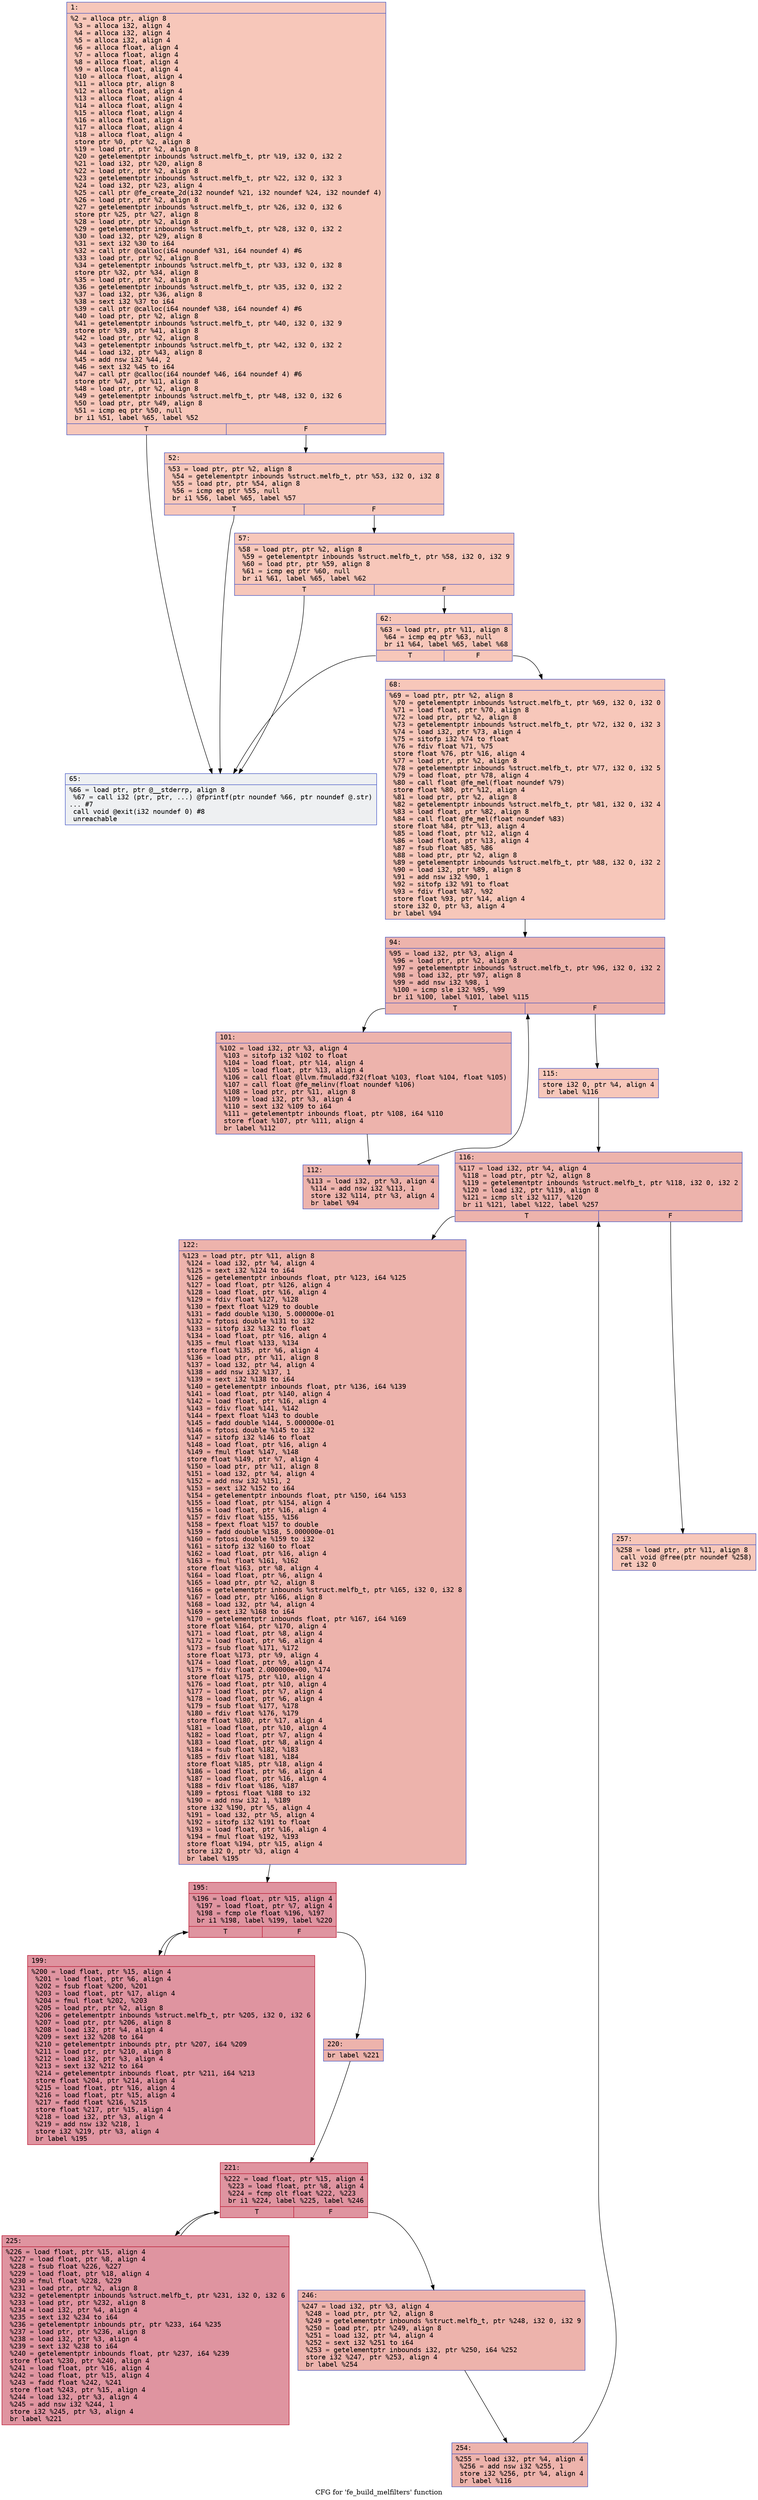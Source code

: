 digraph "CFG for 'fe_build_melfilters' function" {
	label="CFG for 'fe_build_melfilters' function";

	Node0x60000333e260 [shape=record,color="#3d50c3ff", style=filled, fillcolor="#ec7f6370" fontname="Courier",label="{1:\l|  %2 = alloca ptr, align 8\l  %3 = alloca i32, align 4\l  %4 = alloca i32, align 4\l  %5 = alloca i32, align 4\l  %6 = alloca float, align 4\l  %7 = alloca float, align 4\l  %8 = alloca float, align 4\l  %9 = alloca float, align 4\l  %10 = alloca float, align 4\l  %11 = alloca ptr, align 8\l  %12 = alloca float, align 4\l  %13 = alloca float, align 4\l  %14 = alloca float, align 4\l  %15 = alloca float, align 4\l  %16 = alloca float, align 4\l  %17 = alloca float, align 4\l  %18 = alloca float, align 4\l  store ptr %0, ptr %2, align 8\l  %19 = load ptr, ptr %2, align 8\l  %20 = getelementptr inbounds %struct.melfb_t, ptr %19, i32 0, i32 2\l  %21 = load i32, ptr %20, align 8\l  %22 = load ptr, ptr %2, align 8\l  %23 = getelementptr inbounds %struct.melfb_t, ptr %22, i32 0, i32 3\l  %24 = load i32, ptr %23, align 4\l  %25 = call ptr @fe_create_2d(i32 noundef %21, i32 noundef %24, i32 noundef 4)\l  %26 = load ptr, ptr %2, align 8\l  %27 = getelementptr inbounds %struct.melfb_t, ptr %26, i32 0, i32 6\l  store ptr %25, ptr %27, align 8\l  %28 = load ptr, ptr %2, align 8\l  %29 = getelementptr inbounds %struct.melfb_t, ptr %28, i32 0, i32 2\l  %30 = load i32, ptr %29, align 8\l  %31 = sext i32 %30 to i64\l  %32 = call ptr @calloc(i64 noundef %31, i64 noundef 4) #6\l  %33 = load ptr, ptr %2, align 8\l  %34 = getelementptr inbounds %struct.melfb_t, ptr %33, i32 0, i32 8\l  store ptr %32, ptr %34, align 8\l  %35 = load ptr, ptr %2, align 8\l  %36 = getelementptr inbounds %struct.melfb_t, ptr %35, i32 0, i32 2\l  %37 = load i32, ptr %36, align 8\l  %38 = sext i32 %37 to i64\l  %39 = call ptr @calloc(i64 noundef %38, i64 noundef 4) #6\l  %40 = load ptr, ptr %2, align 8\l  %41 = getelementptr inbounds %struct.melfb_t, ptr %40, i32 0, i32 9\l  store ptr %39, ptr %41, align 8\l  %42 = load ptr, ptr %2, align 8\l  %43 = getelementptr inbounds %struct.melfb_t, ptr %42, i32 0, i32 2\l  %44 = load i32, ptr %43, align 8\l  %45 = add nsw i32 %44, 2\l  %46 = sext i32 %45 to i64\l  %47 = call ptr @calloc(i64 noundef %46, i64 noundef 4) #6\l  store ptr %47, ptr %11, align 8\l  %48 = load ptr, ptr %2, align 8\l  %49 = getelementptr inbounds %struct.melfb_t, ptr %48, i32 0, i32 6\l  %50 = load ptr, ptr %49, align 8\l  %51 = icmp eq ptr %50, null\l  br i1 %51, label %65, label %52\l|{<s0>T|<s1>F}}"];
	Node0x60000333e260:s0 -> Node0x60000333e3a0[tooltip="1 -> 65\nProbability 0.00%" ];
	Node0x60000333e260:s1 -> Node0x60000333e2b0[tooltip="1 -> 52\nProbability 100.00%" ];
	Node0x60000333e2b0 [shape=record,color="#3d50c3ff", style=filled, fillcolor="#ec7f6370" fontname="Courier",label="{52:\l|  %53 = load ptr, ptr %2, align 8\l  %54 = getelementptr inbounds %struct.melfb_t, ptr %53, i32 0, i32 8\l  %55 = load ptr, ptr %54, align 8\l  %56 = icmp eq ptr %55, null\l  br i1 %56, label %65, label %57\l|{<s0>T|<s1>F}}"];
	Node0x60000333e2b0:s0 -> Node0x60000333e3a0[tooltip="52 -> 65\nProbability 0.00%" ];
	Node0x60000333e2b0:s1 -> Node0x60000333e300[tooltip="52 -> 57\nProbability 100.00%" ];
	Node0x60000333e300 [shape=record,color="#3d50c3ff", style=filled, fillcolor="#ec7f6370" fontname="Courier",label="{57:\l|  %58 = load ptr, ptr %2, align 8\l  %59 = getelementptr inbounds %struct.melfb_t, ptr %58, i32 0, i32 9\l  %60 = load ptr, ptr %59, align 8\l  %61 = icmp eq ptr %60, null\l  br i1 %61, label %65, label %62\l|{<s0>T|<s1>F}}"];
	Node0x60000333e300:s0 -> Node0x60000333e3a0[tooltip="57 -> 65\nProbability 0.00%" ];
	Node0x60000333e300:s1 -> Node0x60000333e350[tooltip="57 -> 62\nProbability 100.00%" ];
	Node0x60000333e350 [shape=record,color="#3d50c3ff", style=filled, fillcolor="#ec7f6370" fontname="Courier",label="{62:\l|  %63 = load ptr, ptr %11, align 8\l  %64 = icmp eq ptr %63, null\l  br i1 %64, label %65, label %68\l|{<s0>T|<s1>F}}"];
	Node0x60000333e350:s0 -> Node0x60000333e3a0[tooltip="62 -> 65\nProbability 0.00%" ];
	Node0x60000333e350:s1 -> Node0x60000333e3f0[tooltip="62 -> 68\nProbability 100.00%" ];
	Node0x60000333e3a0 [shape=record,color="#3d50c3ff", style=filled, fillcolor="#d9dce170" fontname="Courier",label="{65:\l|  %66 = load ptr, ptr @__stderrp, align 8\l  %67 = call i32 (ptr, ptr, ...) @fprintf(ptr noundef %66, ptr noundef @.str)\l... #7\l  call void @exit(i32 noundef 0) #8\l  unreachable\l}"];
	Node0x60000333e3f0 [shape=record,color="#3d50c3ff", style=filled, fillcolor="#ec7f6370" fontname="Courier",label="{68:\l|  %69 = load ptr, ptr %2, align 8\l  %70 = getelementptr inbounds %struct.melfb_t, ptr %69, i32 0, i32 0\l  %71 = load float, ptr %70, align 8\l  %72 = load ptr, ptr %2, align 8\l  %73 = getelementptr inbounds %struct.melfb_t, ptr %72, i32 0, i32 3\l  %74 = load i32, ptr %73, align 4\l  %75 = sitofp i32 %74 to float\l  %76 = fdiv float %71, %75\l  store float %76, ptr %16, align 4\l  %77 = load ptr, ptr %2, align 8\l  %78 = getelementptr inbounds %struct.melfb_t, ptr %77, i32 0, i32 5\l  %79 = load float, ptr %78, align 4\l  %80 = call float @fe_mel(float noundef %79)\l  store float %80, ptr %12, align 4\l  %81 = load ptr, ptr %2, align 8\l  %82 = getelementptr inbounds %struct.melfb_t, ptr %81, i32 0, i32 4\l  %83 = load float, ptr %82, align 8\l  %84 = call float @fe_mel(float noundef %83)\l  store float %84, ptr %13, align 4\l  %85 = load float, ptr %12, align 4\l  %86 = load float, ptr %13, align 4\l  %87 = fsub float %85, %86\l  %88 = load ptr, ptr %2, align 8\l  %89 = getelementptr inbounds %struct.melfb_t, ptr %88, i32 0, i32 2\l  %90 = load i32, ptr %89, align 8\l  %91 = add nsw i32 %90, 1\l  %92 = sitofp i32 %91 to float\l  %93 = fdiv float %87, %92\l  store float %93, ptr %14, align 4\l  store i32 0, ptr %3, align 4\l  br label %94\l}"];
	Node0x60000333e3f0 -> Node0x60000333e440[tooltip="68 -> 94\nProbability 100.00%" ];
	Node0x60000333e440 [shape=record,color="#3d50c3ff", style=filled, fillcolor="#d6524470" fontname="Courier",label="{94:\l|  %95 = load i32, ptr %3, align 4\l  %96 = load ptr, ptr %2, align 8\l  %97 = getelementptr inbounds %struct.melfb_t, ptr %96, i32 0, i32 2\l  %98 = load i32, ptr %97, align 8\l  %99 = add nsw i32 %98, 1\l  %100 = icmp sle i32 %95, %99\l  br i1 %100, label %101, label %115\l|{<s0>T|<s1>F}}"];
	Node0x60000333e440:s0 -> Node0x60000333e490[tooltip="94 -> 101\nProbability 96.88%" ];
	Node0x60000333e440:s1 -> Node0x60000333e530[tooltip="94 -> 115\nProbability 3.12%" ];
	Node0x60000333e490 [shape=record,color="#3d50c3ff", style=filled, fillcolor="#d6524470" fontname="Courier",label="{101:\l|  %102 = load i32, ptr %3, align 4\l  %103 = sitofp i32 %102 to float\l  %104 = load float, ptr %14, align 4\l  %105 = load float, ptr %13, align 4\l  %106 = call float @llvm.fmuladd.f32(float %103, float %104, float %105)\l  %107 = call float @fe_melinv(float noundef %106)\l  %108 = load ptr, ptr %11, align 8\l  %109 = load i32, ptr %3, align 4\l  %110 = sext i32 %109 to i64\l  %111 = getelementptr inbounds float, ptr %108, i64 %110\l  store float %107, ptr %111, align 4\l  br label %112\l}"];
	Node0x60000333e490 -> Node0x60000333e4e0[tooltip="101 -> 112\nProbability 100.00%" ];
	Node0x60000333e4e0 [shape=record,color="#3d50c3ff", style=filled, fillcolor="#d6524470" fontname="Courier",label="{112:\l|  %113 = load i32, ptr %3, align 4\l  %114 = add nsw i32 %113, 1\l  store i32 %114, ptr %3, align 4\l  br label %94\l}"];
	Node0x60000333e4e0 -> Node0x60000333e440[tooltip="112 -> 94\nProbability 100.00%" ];
	Node0x60000333e530 [shape=record,color="#3d50c3ff", style=filled, fillcolor="#ec7f6370" fontname="Courier",label="{115:\l|  store i32 0, ptr %4, align 4\l  br label %116\l}"];
	Node0x60000333e530 -> Node0x60000333e580[tooltip="115 -> 116\nProbability 100.00%" ];
	Node0x60000333e580 [shape=record,color="#3d50c3ff", style=filled, fillcolor="#d6524470" fontname="Courier",label="{116:\l|  %117 = load i32, ptr %4, align 4\l  %118 = load ptr, ptr %2, align 8\l  %119 = getelementptr inbounds %struct.melfb_t, ptr %118, i32 0, i32 2\l  %120 = load i32, ptr %119, align 8\l  %121 = icmp slt i32 %117, %120\l  br i1 %121, label %122, label %257\l|{<s0>T|<s1>F}}"];
	Node0x60000333e580:s0 -> Node0x60000333e5d0[tooltip="116 -> 122\nProbability 96.88%" ];
	Node0x60000333e580:s1 -> Node0x60000333e850[tooltip="116 -> 257\nProbability 3.12%" ];
	Node0x60000333e5d0 [shape=record,color="#3d50c3ff", style=filled, fillcolor="#d6524470" fontname="Courier",label="{122:\l|  %123 = load ptr, ptr %11, align 8\l  %124 = load i32, ptr %4, align 4\l  %125 = sext i32 %124 to i64\l  %126 = getelementptr inbounds float, ptr %123, i64 %125\l  %127 = load float, ptr %126, align 4\l  %128 = load float, ptr %16, align 4\l  %129 = fdiv float %127, %128\l  %130 = fpext float %129 to double\l  %131 = fadd double %130, 5.000000e-01\l  %132 = fptosi double %131 to i32\l  %133 = sitofp i32 %132 to float\l  %134 = load float, ptr %16, align 4\l  %135 = fmul float %133, %134\l  store float %135, ptr %6, align 4\l  %136 = load ptr, ptr %11, align 8\l  %137 = load i32, ptr %4, align 4\l  %138 = add nsw i32 %137, 1\l  %139 = sext i32 %138 to i64\l  %140 = getelementptr inbounds float, ptr %136, i64 %139\l  %141 = load float, ptr %140, align 4\l  %142 = load float, ptr %16, align 4\l  %143 = fdiv float %141, %142\l  %144 = fpext float %143 to double\l  %145 = fadd double %144, 5.000000e-01\l  %146 = fptosi double %145 to i32\l  %147 = sitofp i32 %146 to float\l  %148 = load float, ptr %16, align 4\l  %149 = fmul float %147, %148\l  store float %149, ptr %7, align 4\l  %150 = load ptr, ptr %11, align 8\l  %151 = load i32, ptr %4, align 4\l  %152 = add nsw i32 %151, 2\l  %153 = sext i32 %152 to i64\l  %154 = getelementptr inbounds float, ptr %150, i64 %153\l  %155 = load float, ptr %154, align 4\l  %156 = load float, ptr %16, align 4\l  %157 = fdiv float %155, %156\l  %158 = fpext float %157 to double\l  %159 = fadd double %158, 5.000000e-01\l  %160 = fptosi double %159 to i32\l  %161 = sitofp i32 %160 to float\l  %162 = load float, ptr %16, align 4\l  %163 = fmul float %161, %162\l  store float %163, ptr %8, align 4\l  %164 = load float, ptr %6, align 4\l  %165 = load ptr, ptr %2, align 8\l  %166 = getelementptr inbounds %struct.melfb_t, ptr %165, i32 0, i32 8\l  %167 = load ptr, ptr %166, align 8\l  %168 = load i32, ptr %4, align 4\l  %169 = sext i32 %168 to i64\l  %170 = getelementptr inbounds float, ptr %167, i64 %169\l  store float %164, ptr %170, align 4\l  %171 = load float, ptr %8, align 4\l  %172 = load float, ptr %6, align 4\l  %173 = fsub float %171, %172\l  store float %173, ptr %9, align 4\l  %174 = load float, ptr %9, align 4\l  %175 = fdiv float 2.000000e+00, %174\l  store float %175, ptr %10, align 4\l  %176 = load float, ptr %10, align 4\l  %177 = load float, ptr %7, align 4\l  %178 = load float, ptr %6, align 4\l  %179 = fsub float %177, %178\l  %180 = fdiv float %176, %179\l  store float %180, ptr %17, align 4\l  %181 = load float, ptr %10, align 4\l  %182 = load float, ptr %7, align 4\l  %183 = load float, ptr %8, align 4\l  %184 = fsub float %182, %183\l  %185 = fdiv float %181, %184\l  store float %185, ptr %18, align 4\l  %186 = load float, ptr %6, align 4\l  %187 = load float, ptr %16, align 4\l  %188 = fdiv float %186, %187\l  %189 = fptosi float %188 to i32\l  %190 = add nsw i32 1, %189\l  store i32 %190, ptr %5, align 4\l  %191 = load i32, ptr %5, align 4\l  %192 = sitofp i32 %191 to float\l  %193 = load float, ptr %16, align 4\l  %194 = fmul float %192, %193\l  store float %194, ptr %15, align 4\l  store i32 0, ptr %3, align 4\l  br label %195\l}"];
	Node0x60000333e5d0 -> Node0x60000333e620[tooltip="122 -> 195\nProbability 100.00%" ];
	Node0x60000333e620 [shape=record,color="#b70d28ff", style=filled, fillcolor="#b70d2870" fontname="Courier",label="{195:\l|  %196 = load float, ptr %15, align 4\l  %197 = load float, ptr %7, align 4\l  %198 = fcmp ole float %196, %197\l  br i1 %198, label %199, label %220\l|{<s0>T|<s1>F}}"];
	Node0x60000333e620:s0 -> Node0x60000333e670[tooltip="195 -> 199\nProbability 96.88%" ];
	Node0x60000333e620:s1 -> Node0x60000333e6c0[tooltip="195 -> 220\nProbability 3.12%" ];
	Node0x60000333e670 [shape=record,color="#b70d28ff", style=filled, fillcolor="#b70d2870" fontname="Courier",label="{199:\l|  %200 = load float, ptr %15, align 4\l  %201 = load float, ptr %6, align 4\l  %202 = fsub float %200, %201\l  %203 = load float, ptr %17, align 4\l  %204 = fmul float %202, %203\l  %205 = load ptr, ptr %2, align 8\l  %206 = getelementptr inbounds %struct.melfb_t, ptr %205, i32 0, i32 6\l  %207 = load ptr, ptr %206, align 8\l  %208 = load i32, ptr %4, align 4\l  %209 = sext i32 %208 to i64\l  %210 = getelementptr inbounds ptr, ptr %207, i64 %209\l  %211 = load ptr, ptr %210, align 8\l  %212 = load i32, ptr %3, align 4\l  %213 = sext i32 %212 to i64\l  %214 = getelementptr inbounds float, ptr %211, i64 %213\l  store float %204, ptr %214, align 4\l  %215 = load float, ptr %16, align 4\l  %216 = load float, ptr %15, align 4\l  %217 = fadd float %216, %215\l  store float %217, ptr %15, align 4\l  %218 = load i32, ptr %3, align 4\l  %219 = add nsw i32 %218, 1\l  store i32 %219, ptr %3, align 4\l  br label %195\l}"];
	Node0x60000333e670 -> Node0x60000333e620[tooltip="199 -> 195\nProbability 100.00%" ];
	Node0x60000333e6c0 [shape=record,color="#3d50c3ff", style=filled, fillcolor="#d6524470" fontname="Courier",label="{220:\l|  br label %221\l}"];
	Node0x60000333e6c0 -> Node0x60000333e710[tooltip="220 -> 221\nProbability 100.00%" ];
	Node0x60000333e710 [shape=record,color="#b70d28ff", style=filled, fillcolor="#b70d2870" fontname="Courier",label="{221:\l|  %222 = load float, ptr %15, align 4\l  %223 = load float, ptr %8, align 4\l  %224 = fcmp olt float %222, %223\l  br i1 %224, label %225, label %246\l|{<s0>T|<s1>F}}"];
	Node0x60000333e710:s0 -> Node0x60000333e760[tooltip="221 -> 225\nProbability 96.88%" ];
	Node0x60000333e710:s1 -> Node0x60000333e7b0[tooltip="221 -> 246\nProbability 3.12%" ];
	Node0x60000333e760 [shape=record,color="#b70d28ff", style=filled, fillcolor="#b70d2870" fontname="Courier",label="{225:\l|  %226 = load float, ptr %15, align 4\l  %227 = load float, ptr %8, align 4\l  %228 = fsub float %226, %227\l  %229 = load float, ptr %18, align 4\l  %230 = fmul float %228, %229\l  %231 = load ptr, ptr %2, align 8\l  %232 = getelementptr inbounds %struct.melfb_t, ptr %231, i32 0, i32 6\l  %233 = load ptr, ptr %232, align 8\l  %234 = load i32, ptr %4, align 4\l  %235 = sext i32 %234 to i64\l  %236 = getelementptr inbounds ptr, ptr %233, i64 %235\l  %237 = load ptr, ptr %236, align 8\l  %238 = load i32, ptr %3, align 4\l  %239 = sext i32 %238 to i64\l  %240 = getelementptr inbounds float, ptr %237, i64 %239\l  store float %230, ptr %240, align 4\l  %241 = load float, ptr %16, align 4\l  %242 = load float, ptr %15, align 4\l  %243 = fadd float %242, %241\l  store float %243, ptr %15, align 4\l  %244 = load i32, ptr %3, align 4\l  %245 = add nsw i32 %244, 1\l  store i32 %245, ptr %3, align 4\l  br label %221\l}"];
	Node0x60000333e760 -> Node0x60000333e710[tooltip="225 -> 221\nProbability 100.00%" ];
	Node0x60000333e7b0 [shape=record,color="#3d50c3ff", style=filled, fillcolor="#d6524470" fontname="Courier",label="{246:\l|  %247 = load i32, ptr %3, align 4\l  %248 = load ptr, ptr %2, align 8\l  %249 = getelementptr inbounds %struct.melfb_t, ptr %248, i32 0, i32 9\l  %250 = load ptr, ptr %249, align 8\l  %251 = load i32, ptr %4, align 4\l  %252 = sext i32 %251 to i64\l  %253 = getelementptr inbounds i32, ptr %250, i64 %252\l  store i32 %247, ptr %253, align 4\l  br label %254\l}"];
	Node0x60000333e7b0 -> Node0x60000333e800[tooltip="246 -> 254\nProbability 100.00%" ];
	Node0x60000333e800 [shape=record,color="#3d50c3ff", style=filled, fillcolor="#d6524470" fontname="Courier",label="{254:\l|  %255 = load i32, ptr %4, align 4\l  %256 = add nsw i32 %255, 1\l  store i32 %256, ptr %4, align 4\l  br label %116\l}"];
	Node0x60000333e800 -> Node0x60000333e580[tooltip="254 -> 116\nProbability 100.00%" ];
	Node0x60000333e850 [shape=record,color="#3d50c3ff", style=filled, fillcolor="#ec7f6370" fontname="Courier",label="{257:\l|  %258 = load ptr, ptr %11, align 8\l  call void @free(ptr noundef %258)\l  ret i32 0\l}"];
}
